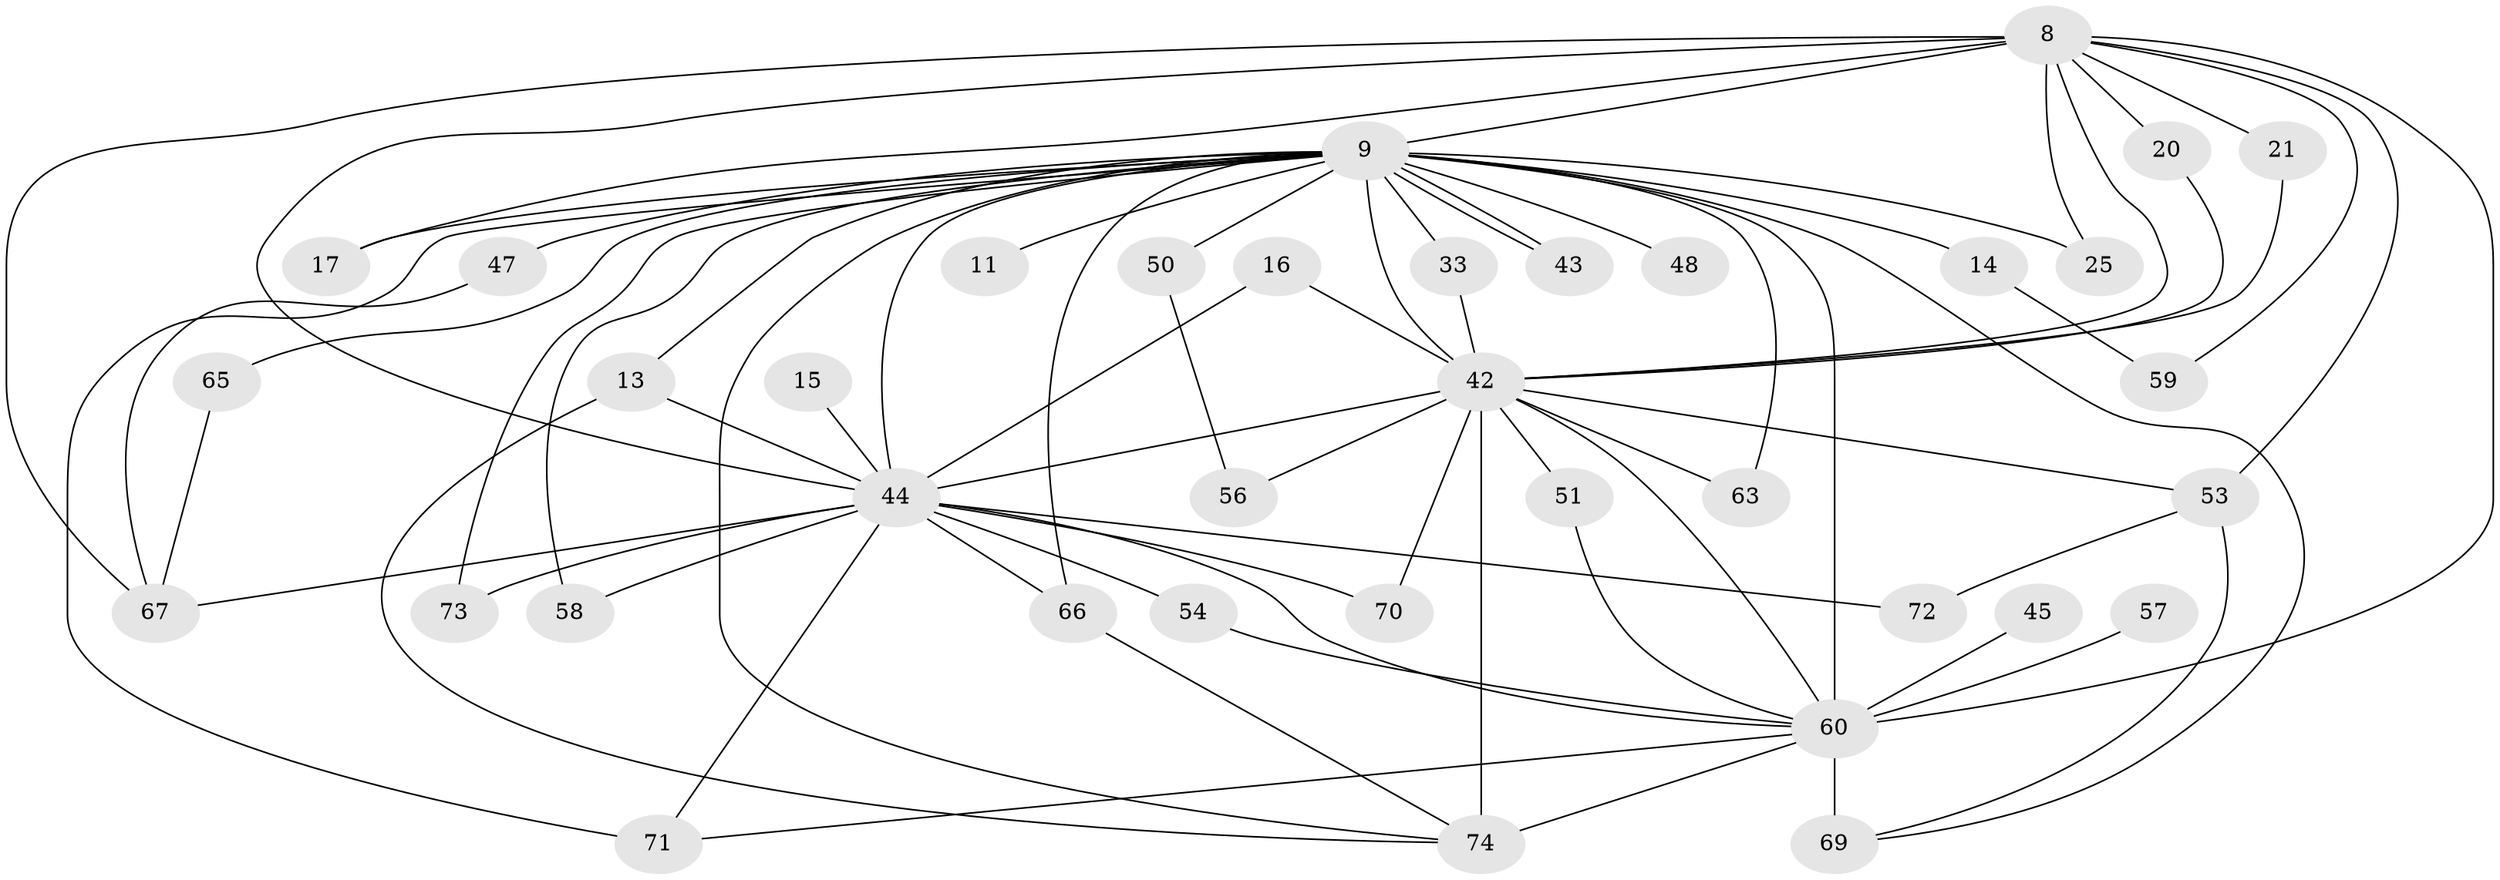 // original degree distribution, {12: 0.013513513513513514, 17: 0.04054054054054054, 16: 0.013513513513513514, 23: 0.013513513513513514, 14: 0.02702702702702703, 25: 0.013513513513513514, 26: 0.013513513513513514, 2: 0.5135135135135135, 3: 0.24324324324324326, 4: 0.06756756756756757, 5: 0.04054054054054054}
// Generated by graph-tools (version 1.1) at 2025/45/03/09/25 04:45:33]
// undirected, 37 vertices, 72 edges
graph export_dot {
graph [start="1"]
  node [color=gray90,style=filled];
  8 [super="+6+1"];
  9 [super="+5"];
  11;
  13 [super="+12"];
  14;
  15;
  16;
  17;
  20;
  21;
  25;
  33;
  42 [super="+31+39+10+28"];
  43;
  44 [super="+4"];
  45;
  47 [super="+22"];
  48;
  50;
  51 [super="+41"];
  53 [super="+49+38"];
  54;
  56;
  57;
  58;
  59;
  60 [super="+52+7"];
  63;
  65;
  66 [super="+64"];
  67 [super="+55"];
  69 [super="+40+68"];
  70;
  71 [super="+19+36"];
  72;
  73;
  74 [super="+26+62+32+61"];
  8 -- 9 [weight=6];
  8 -- 20;
  8 -- 44 [weight=7];
  8 -- 60 [weight=7];
  8 -- 67 [weight=2];
  8 -- 25;
  8 -- 59;
  8 -- 17;
  8 -- 21;
  8 -- 42 [weight=5];
  8 -- 53 [weight=2];
  9 -- 11 [weight=2];
  9 -- 14 [weight=2];
  9 -- 43;
  9 -- 43;
  9 -- 47 [weight=2];
  9 -- 48 [weight=2];
  9 -- 50 [weight=2];
  9 -- 58;
  9 -- 63;
  9 -- 65;
  9 -- 73;
  9 -- 13 [weight=2];
  9 -- 17;
  9 -- 25;
  9 -- 33;
  9 -- 69 [weight=2];
  9 -- 44 [weight=4];
  9 -- 71;
  9 -- 74 [weight=2];
  9 -- 42 [weight=3];
  9 -- 60 [weight=5];
  9 -- 66;
  13 -- 44;
  13 -- 74;
  14 -- 59;
  15 -- 44;
  16 -- 44;
  16 -- 42;
  20 -- 42;
  21 -- 42;
  33 -- 42;
  42 -- 44 [weight=3];
  42 -- 70;
  42 -- 51 [weight=2];
  42 -- 56;
  42 -- 60 [weight=2];
  42 -- 63;
  42 -- 74 [weight=5];
  42 -- 53;
  44 -- 66;
  44 -- 70;
  44 -- 73;
  44 -- 72;
  44 -- 54;
  44 -- 58;
  44 -- 71 [weight=2];
  44 -- 67;
  44 -- 60 [weight=4];
  45 -- 60 [weight=2];
  47 -- 67;
  50 -- 56;
  51 -- 60;
  53 -- 72;
  53 -- 69;
  54 -- 60;
  57 -- 60 [weight=2];
  60 -- 69 [weight=4];
  60 -- 71;
  60 -- 74 [weight=4];
  65 -- 67;
  66 -- 74;
}
